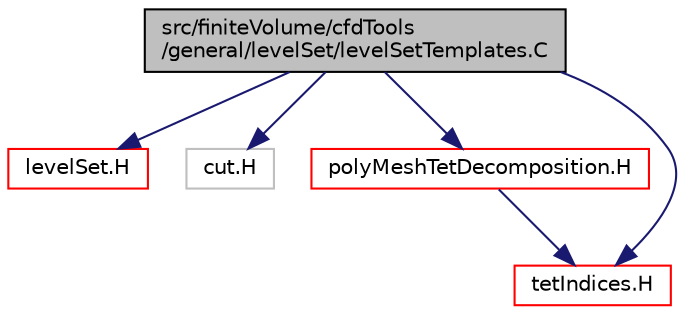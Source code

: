 digraph "src/finiteVolume/cfdTools/general/levelSet/levelSetTemplates.C"
{
  bgcolor="transparent";
  edge [fontname="Helvetica",fontsize="10",labelfontname="Helvetica",labelfontsize="10"];
  node [fontname="Helvetica",fontsize="10",shape=record];
  Node1 [label="src/finiteVolume/cfdTools\l/general/levelSet/levelSetTemplates.C",height=0.2,width=0.4,color="black", fillcolor="grey75", style="filled" fontcolor="black"];
  Node1 -> Node2 [color="midnightblue",fontsize="10",style="solid",fontname="Helvetica"];
  Node2 [label="levelSet.H",height=0.2,width=0.4,color="red",URL="$levelSet_8H.html"];
  Node1 -> Node3 [color="midnightblue",fontsize="10",style="solid",fontname="Helvetica"];
  Node3 [label="cut.H",height=0.2,width=0.4,color="grey75"];
  Node1 -> Node4 [color="midnightblue",fontsize="10",style="solid",fontname="Helvetica"];
  Node4 [label="polyMeshTetDecomposition.H",height=0.2,width=0.4,color="red",URL="$polyMeshTetDecomposition_8H.html"];
  Node4 -> Node5 [color="midnightblue",fontsize="10",style="solid",fontname="Helvetica"];
  Node5 [label="tetIndices.H",height=0.2,width=0.4,color="red",URL="$tetIndices_8H.html"];
  Node1 -> Node5 [color="midnightblue",fontsize="10",style="solid",fontname="Helvetica"];
}
